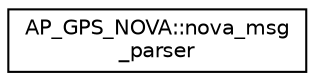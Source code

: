 digraph "Graphical Class Hierarchy"
{
 // INTERACTIVE_SVG=YES
  edge [fontname="Helvetica",fontsize="10",labelfontname="Helvetica",labelfontsize="10"];
  node [fontname="Helvetica",fontsize="10",shape=record];
  rankdir="LR";
  Node1 [label="AP_GPS_NOVA::nova_msg\l_parser",height=0.2,width=0.4,color="black", fillcolor="white", style="filled",URL="$structAP__GPS__NOVA_1_1nova__msg__parser.html"];
}

